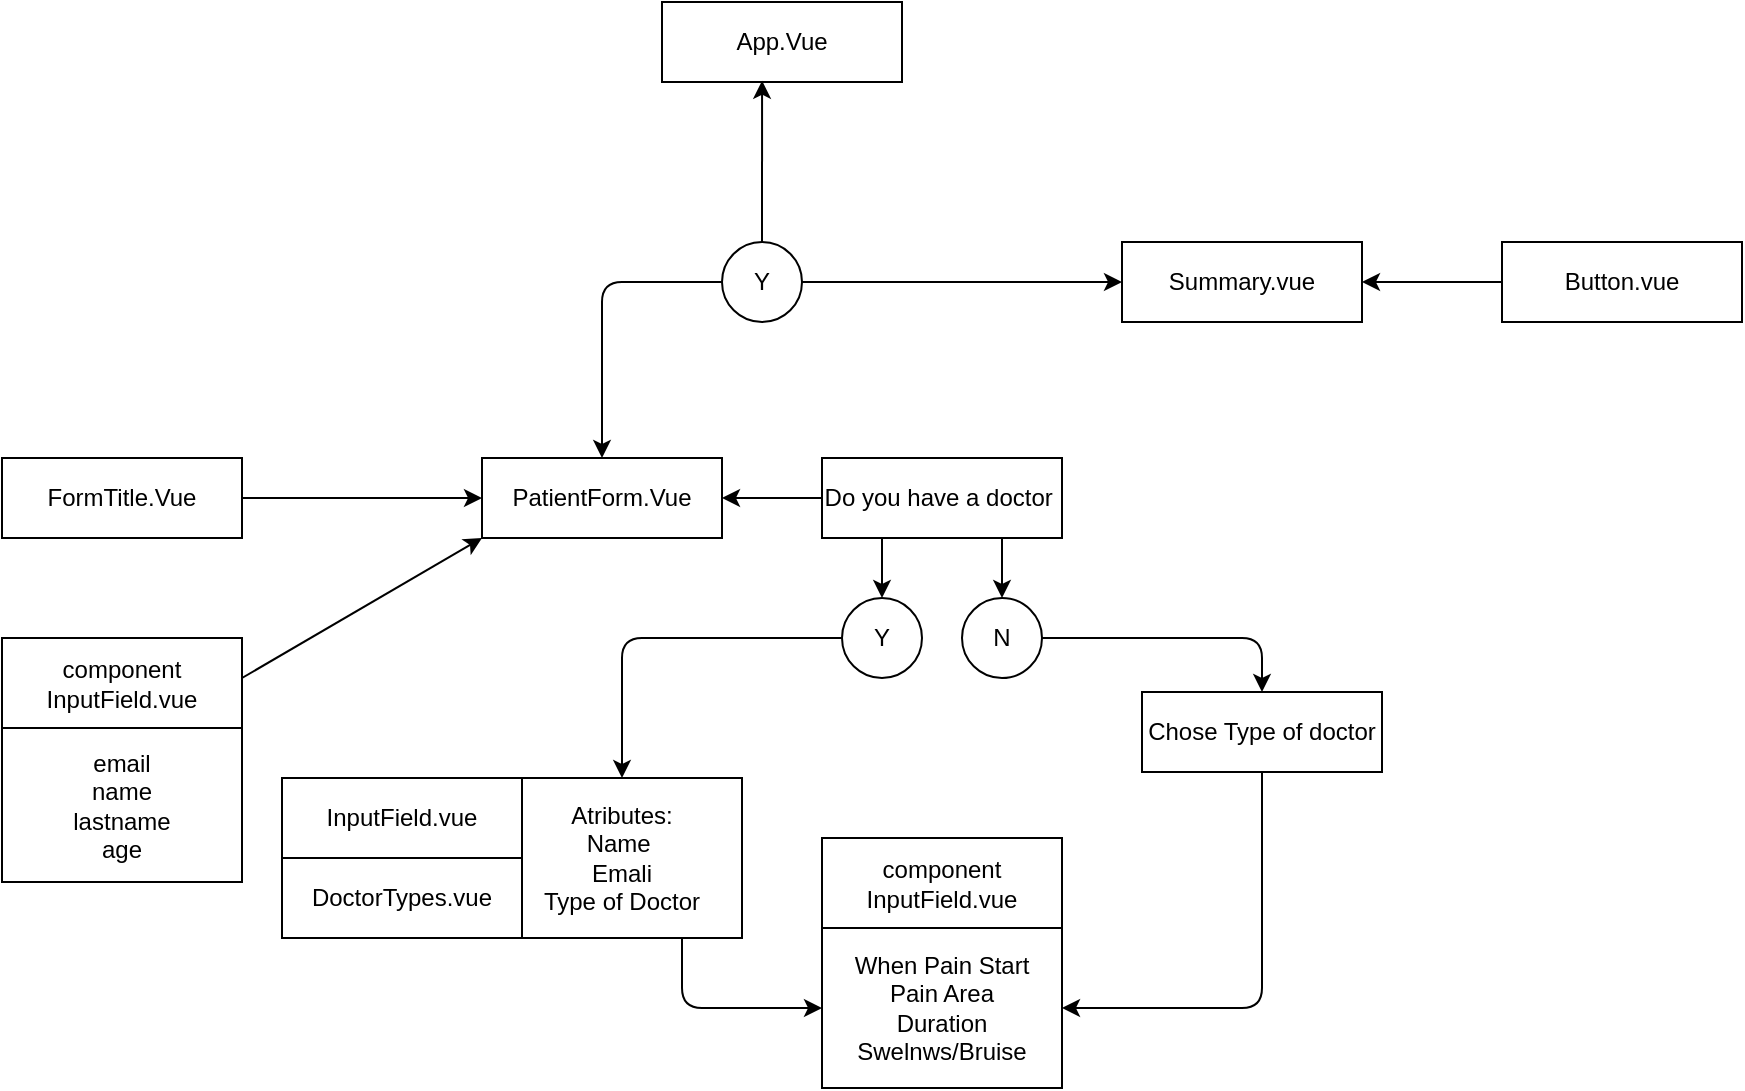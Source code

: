 <mxfile>
    <diagram id="78DAHHc_oZfEaAlkucHJ" name="Page-1">
        <mxGraphModel dx="936" dy="567" grid="1" gridSize="10" guides="1" tooltips="1" connect="1" arrows="1" fold="1" page="1" pageScale="1" pageWidth="1100" pageHeight="850" background="none" math="0" shadow="0">
            <root>
                <mxCell id="0"/>
                <mxCell id="1" parent="0"/>
                <mxCell id="0lhZY7G9giIM9QUChTnB-1" value="App.Vue" style="rounded=0;whiteSpace=wrap;html=1;" parent="1" vertex="1">
                    <mxGeometry x="340" y="40" width="120" height="40" as="geometry"/>
                </mxCell>
                <mxCell id="0lhZY7G9giIM9QUChTnB-2" value="PatientForm.Vue" style="rounded=0;whiteSpace=wrap;html=1;" parent="1" vertex="1">
                    <mxGeometry x="250" y="268" width="120" height="40" as="geometry"/>
                </mxCell>
                <mxCell id="33" style="edgeStyle=none;html=1;exitX=1;exitY=0.5;exitDx=0;exitDy=0;entryX=0;entryY=1;entryDx=0;entryDy=0;" parent="1" target="0lhZY7G9giIM9QUChTnB-2" edge="1">
                    <mxGeometry relative="1" as="geometry">
                        <mxPoint x="130" y="378" as="sourcePoint"/>
                    </mxGeometry>
                </mxCell>
                <mxCell id="0lhZY7G9giIM9QUChTnB-6" style="edgeStyle=orthogonalEdgeStyle;rounded=0;orthogonalLoop=1;jettySize=auto;html=1;" parent="1" source="0lhZY7G9giIM9QUChTnB-4" target="0lhZY7G9giIM9QUChTnB-2" edge="1">
                    <mxGeometry relative="1" as="geometry"/>
                </mxCell>
                <mxCell id="0lhZY7G9giIM9QUChTnB-4" value="FormTitle.Vue" style="rounded=0;whiteSpace=wrap;html=1;" parent="1" vertex="1">
                    <mxGeometry x="10" y="268" width="120" height="40" as="geometry"/>
                </mxCell>
                <mxCell id="4" style="edgeStyle=none;html=1;exitX=0.25;exitY=1;exitDx=0;exitDy=0;" parent="1" source="3" edge="1">
                    <mxGeometry relative="1" as="geometry">
                        <mxPoint x="450" y="338" as="targetPoint"/>
                    </mxGeometry>
                </mxCell>
                <mxCell id="5" style="edgeStyle=none;html=1;exitX=0.75;exitY=1;exitDx=0;exitDy=0;" parent="1" source="3" edge="1">
                    <mxGeometry relative="1" as="geometry">
                        <mxPoint x="510" y="338" as="targetPoint"/>
                    </mxGeometry>
                </mxCell>
                <mxCell id="13" style="edgeStyle=none;html=1;exitX=0;exitY=0.5;exitDx=0;exitDy=0;entryX=1;entryY=0.5;entryDx=0;entryDy=0;" parent="1" source="3" target="0lhZY7G9giIM9QUChTnB-2" edge="1">
                    <mxGeometry relative="1" as="geometry"/>
                </mxCell>
                <mxCell id="3" value="Do you have a doctor&amp;nbsp;" style="rounded=0;whiteSpace=wrap;html=1;" parent="1" vertex="1">
                    <mxGeometry x="420" y="268" width="120" height="40" as="geometry"/>
                </mxCell>
                <mxCell id="47" style="edgeStyle=none;html=1;exitX=0;exitY=0.5;exitDx=0;exitDy=0;entryX=0.5;entryY=0;entryDx=0;entryDy=0;" edge="1" parent="1" source="6" target="20">
                    <mxGeometry relative="1" as="geometry">
                        <Array as="points">
                            <mxPoint x="320" y="358"/>
                        </Array>
                    </mxGeometry>
                </mxCell>
                <mxCell id="6" value="Y" style="ellipse;whiteSpace=wrap;html=1;" parent="1" vertex="1">
                    <mxGeometry x="430" y="338" width="40" height="40" as="geometry"/>
                </mxCell>
                <mxCell id="48" style="edgeStyle=none;html=1;exitX=1;exitY=0.5;exitDx=0;exitDy=0;entryX=0.5;entryY=0;entryDx=0;entryDy=0;" edge="1" parent="1" source="8" target="12">
                    <mxGeometry relative="1" as="geometry">
                        <Array as="points">
                            <mxPoint x="640" y="358"/>
                        </Array>
                    </mxGeometry>
                </mxCell>
                <mxCell id="8" value="N" style="ellipse;whiteSpace=wrap;html=1;" parent="1" vertex="1">
                    <mxGeometry x="490" y="338" width="40" height="40" as="geometry"/>
                </mxCell>
                <mxCell id="12" value="Chose Type of doctor" style="rounded=0;whiteSpace=wrap;html=1;" parent="1" vertex="1">
                    <mxGeometry x="580" y="385" width="120" height="40" as="geometry"/>
                </mxCell>
                <mxCell id="25" style="edgeStyle=none;html=1;exitX=0.75;exitY=1;exitDx=0;exitDy=0;entryX=0;entryY=0.5;entryDx=0;entryDy=0;" parent="1" source="20" target="23" edge="1">
                    <mxGeometry relative="1" as="geometry">
                        <Array as="points">
                            <mxPoint x="350" y="543"/>
                        </Array>
                    </mxGeometry>
                </mxCell>
                <mxCell id="20" value="Atributes:&lt;br&gt;Name&amp;nbsp;&lt;br&gt;Emali&lt;br&gt;Type of Doctor" style="rounded=0;whiteSpace=wrap;html=1;" parent="1" vertex="1">
                    <mxGeometry x="260" y="428" width="120" height="80" as="geometry"/>
                </mxCell>
                <mxCell id="23" value="When Pain Start&lt;br&gt;Pain Area&lt;br&gt;Duration&lt;br&gt;Swelnws/Bruise" style="rounded=0;whiteSpace=wrap;html=1;" parent="1" vertex="1">
                    <mxGeometry x="420" y="503" width="120" height="80" as="geometry"/>
                </mxCell>
                <mxCell id="32" style="edgeStyle=none;html=1;exitX=0.5;exitY=1;exitDx=0;exitDy=0;entryX=1;entryY=0.5;entryDx=0;entryDy=0;" parent="1" source="12" target="23" edge="1">
                    <mxGeometry relative="1" as="geometry">
                        <Array as="points">
                            <mxPoint x="640" y="543"/>
                        </Array>
                        <mxPoint x="640" y="468" as="sourcePoint"/>
                    </mxGeometry>
                </mxCell>
                <mxCell id="34" value="InputField.vue" style="rounded=0;whiteSpace=wrap;html=1;" parent="1" vertex="1">
                    <mxGeometry x="150" y="428" width="120" height="40" as="geometry"/>
                </mxCell>
                <mxCell id="35" value="DoctorTypes.vue" style="rounded=0;whiteSpace=wrap;html=1;" parent="1" vertex="1">
                    <mxGeometry x="150" y="468" width="120" height="40" as="geometry"/>
                </mxCell>
                <mxCell id="36" value="component&lt;br&gt;InputField.vue" style="rounded=0;whiteSpace=wrap;html=1;" parent="1" vertex="1">
                    <mxGeometry x="420" y="458" width="120" height="45" as="geometry"/>
                </mxCell>
                <mxCell id="41" value="" style="edgeStyle=none;html=1;" parent="1" source="38" target="40" edge="1">
                    <mxGeometry relative="1" as="geometry"/>
                </mxCell>
                <mxCell id="38" value="component&lt;br&gt;InputField.vue" style="rounded=0;whiteSpace=wrap;html=1;" parent="1" vertex="1">
                    <mxGeometry x="10" y="358" width="120" height="45" as="geometry"/>
                </mxCell>
                <mxCell id="40" value="email&lt;br&gt;name&lt;br&gt;lastname&lt;br&gt;age&lt;br&gt;" style="rounded=0;whiteSpace=wrap;html=1;" parent="1" vertex="1">
                    <mxGeometry x="10" y="403" width="120" height="77" as="geometry"/>
                </mxCell>
                <mxCell id="44" value="Summary.vue" style="rounded=0;whiteSpace=wrap;html=1;" vertex="1" parent="1">
                    <mxGeometry x="570" y="160" width="120" height="40" as="geometry"/>
                </mxCell>
                <mxCell id="46" value="" style="edgeStyle=none;html=1;" edge="1" parent="1" source="45" target="44">
                    <mxGeometry relative="1" as="geometry"/>
                </mxCell>
                <mxCell id="45" value="Button.vue" style="rounded=0;whiteSpace=wrap;html=1;" vertex="1" parent="1">
                    <mxGeometry x="760" y="160" width="120" height="40" as="geometry"/>
                </mxCell>
                <mxCell id="51" style="edgeStyle=none;html=1;exitX=1;exitY=0.5;exitDx=0;exitDy=0;entryX=0;entryY=0.5;entryDx=0;entryDy=0;" edge="1" parent="1" source="50" target="44">
                    <mxGeometry relative="1" as="geometry"/>
                </mxCell>
                <mxCell id="52" style="edgeStyle=none;html=1;exitX=0.5;exitY=0;exitDx=0;exitDy=0;entryX=0.417;entryY=0.985;entryDx=0;entryDy=0;entryPerimeter=0;" edge="1" parent="1" source="50" target="0lhZY7G9giIM9QUChTnB-1">
                    <mxGeometry relative="1" as="geometry"/>
                </mxCell>
                <mxCell id="53" style="edgeStyle=none;html=1;exitX=0;exitY=0.5;exitDx=0;exitDy=0;entryX=0.5;entryY=0;entryDx=0;entryDy=0;" edge="1" parent="1" source="50" target="0lhZY7G9giIM9QUChTnB-2">
                    <mxGeometry relative="1" as="geometry">
                        <Array as="points">
                            <mxPoint x="310" y="180"/>
                        </Array>
                    </mxGeometry>
                </mxCell>
                <mxCell id="50" value="Y" style="ellipse;whiteSpace=wrap;html=1;" vertex="1" parent="1">
                    <mxGeometry x="370" y="160" width="40" height="40" as="geometry"/>
                </mxCell>
            </root>
        </mxGraphModel>
    </diagram>
</mxfile>